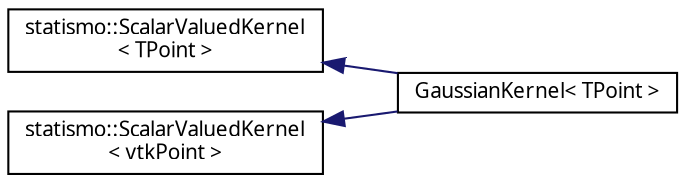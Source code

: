 digraph "Graphical Class Hierarchy"
{
  edge [fontname="FreeSans.ttf",fontsize="10",labelfontname="FreeSans.ttf",labelfontsize="10"];
  node [fontname="FreeSans.ttf",fontsize="10",shape=record];
  rankdir="LR";
  Node1 [label="statismo::ScalarValuedKernel\l\< TPoint \>",height=0.2,width=0.4,color="black", fillcolor="white", style="filled",URL="$classstatismo_1_1ScalarValuedKernel.html"];
  Node1 -> Node2 [dir="back",color="midnightblue",fontsize="10",style="solid",fontname="FreeSans.ttf"];
  Node2 [label="GaussianKernel\< TPoint \>",height=0.2,width=0.4,color="black", fillcolor="white", style="filled",URL="$classGaussianKernel.html"];
  Node3 [label="statismo::ScalarValuedKernel\l\< vtkPoint \>",height=0.2,width=0.4,color="black", fillcolor="white", style="filled",URL="$classstatismo_1_1ScalarValuedKernel.html"];
  Node3 -> Node2 [dir="back",color="midnightblue",fontsize="10",style="solid",fontname="FreeSans.ttf"];
}
